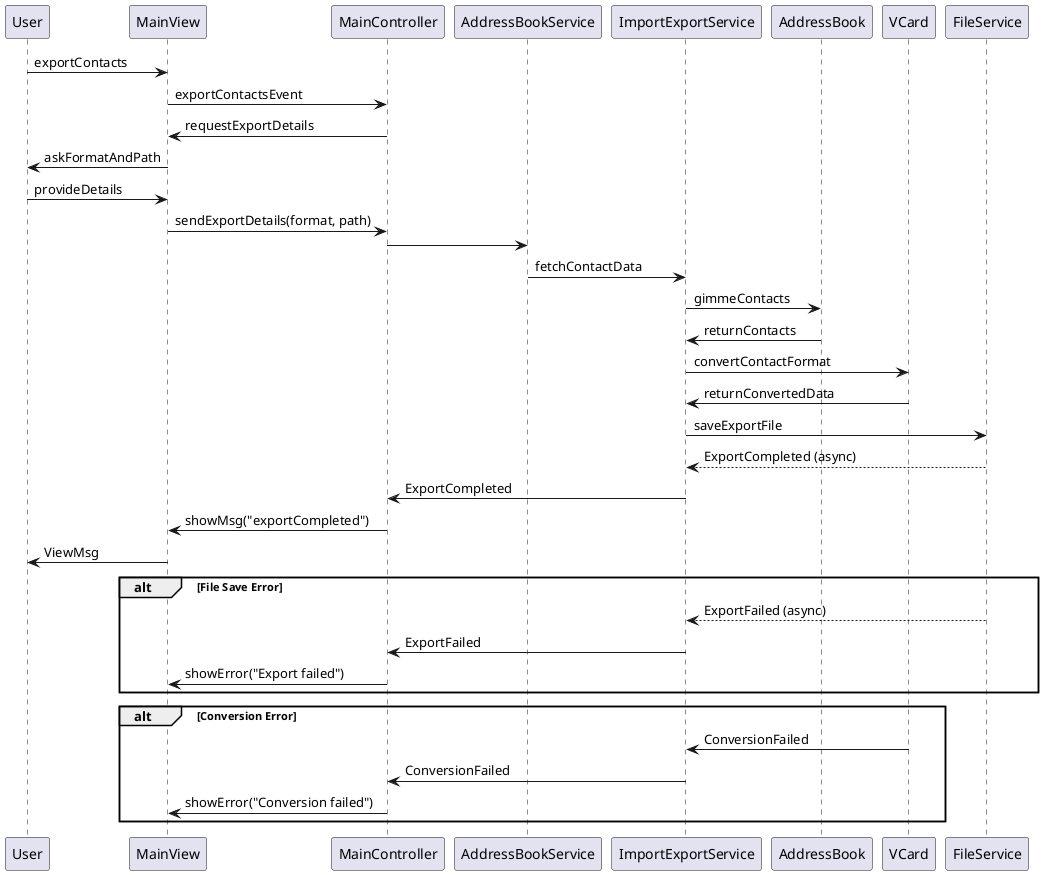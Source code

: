 @startuml
User -> MainView: exportContacts
MainView -> MainController: exportContactsEvent
MainController -> MainView: requestExportDetails
MainView -> User: askFormatAndPath
User -> MainView: provideDetails
MainView -> MainController: sendExportDetails(format, path)

MainController -> AddressBookService: 
AddressBookService -> ImportExportService: fetchContactData
ImportExportService -> AddressBook: gimmeContacts
AddressBook -> ImportExportService: returnContacts
ImportExportService -> VCard: convertContactFormat
VCard -> ImportExportService: returnConvertedData

ImportExportService -> FileService: saveExportFile
FileService --> ImportExportService: ExportCompleted (async)

ImportExportService -> MainController: ExportCompleted
MainController -> MainView: showMsg("exportCompleted")
MainView -> User: ViewMsg

alt File Save Error
  FileService --> ImportExportService: ExportFailed (async)
  ImportExportService -> MainController: ExportFailed
  MainController -> MainView: showError("Export failed")
end

alt Conversion Error
  VCard -> ImportExportService: ConversionFailed
  ImportExportService -> MainController: ConversionFailed
  MainController -> MainView: showError("Conversion failed")
end

@enduml
